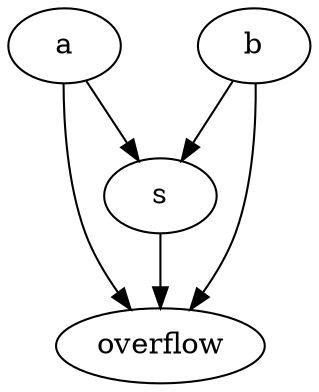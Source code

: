 strict digraph "" {
	a -> s	[weight=1.0];
	a -> overflow	[weight=1.0];
	s -> overflow	[weight=1.0];
	b -> s	[weight=1.0];
	b -> overflow	[weight=1.0];
}
